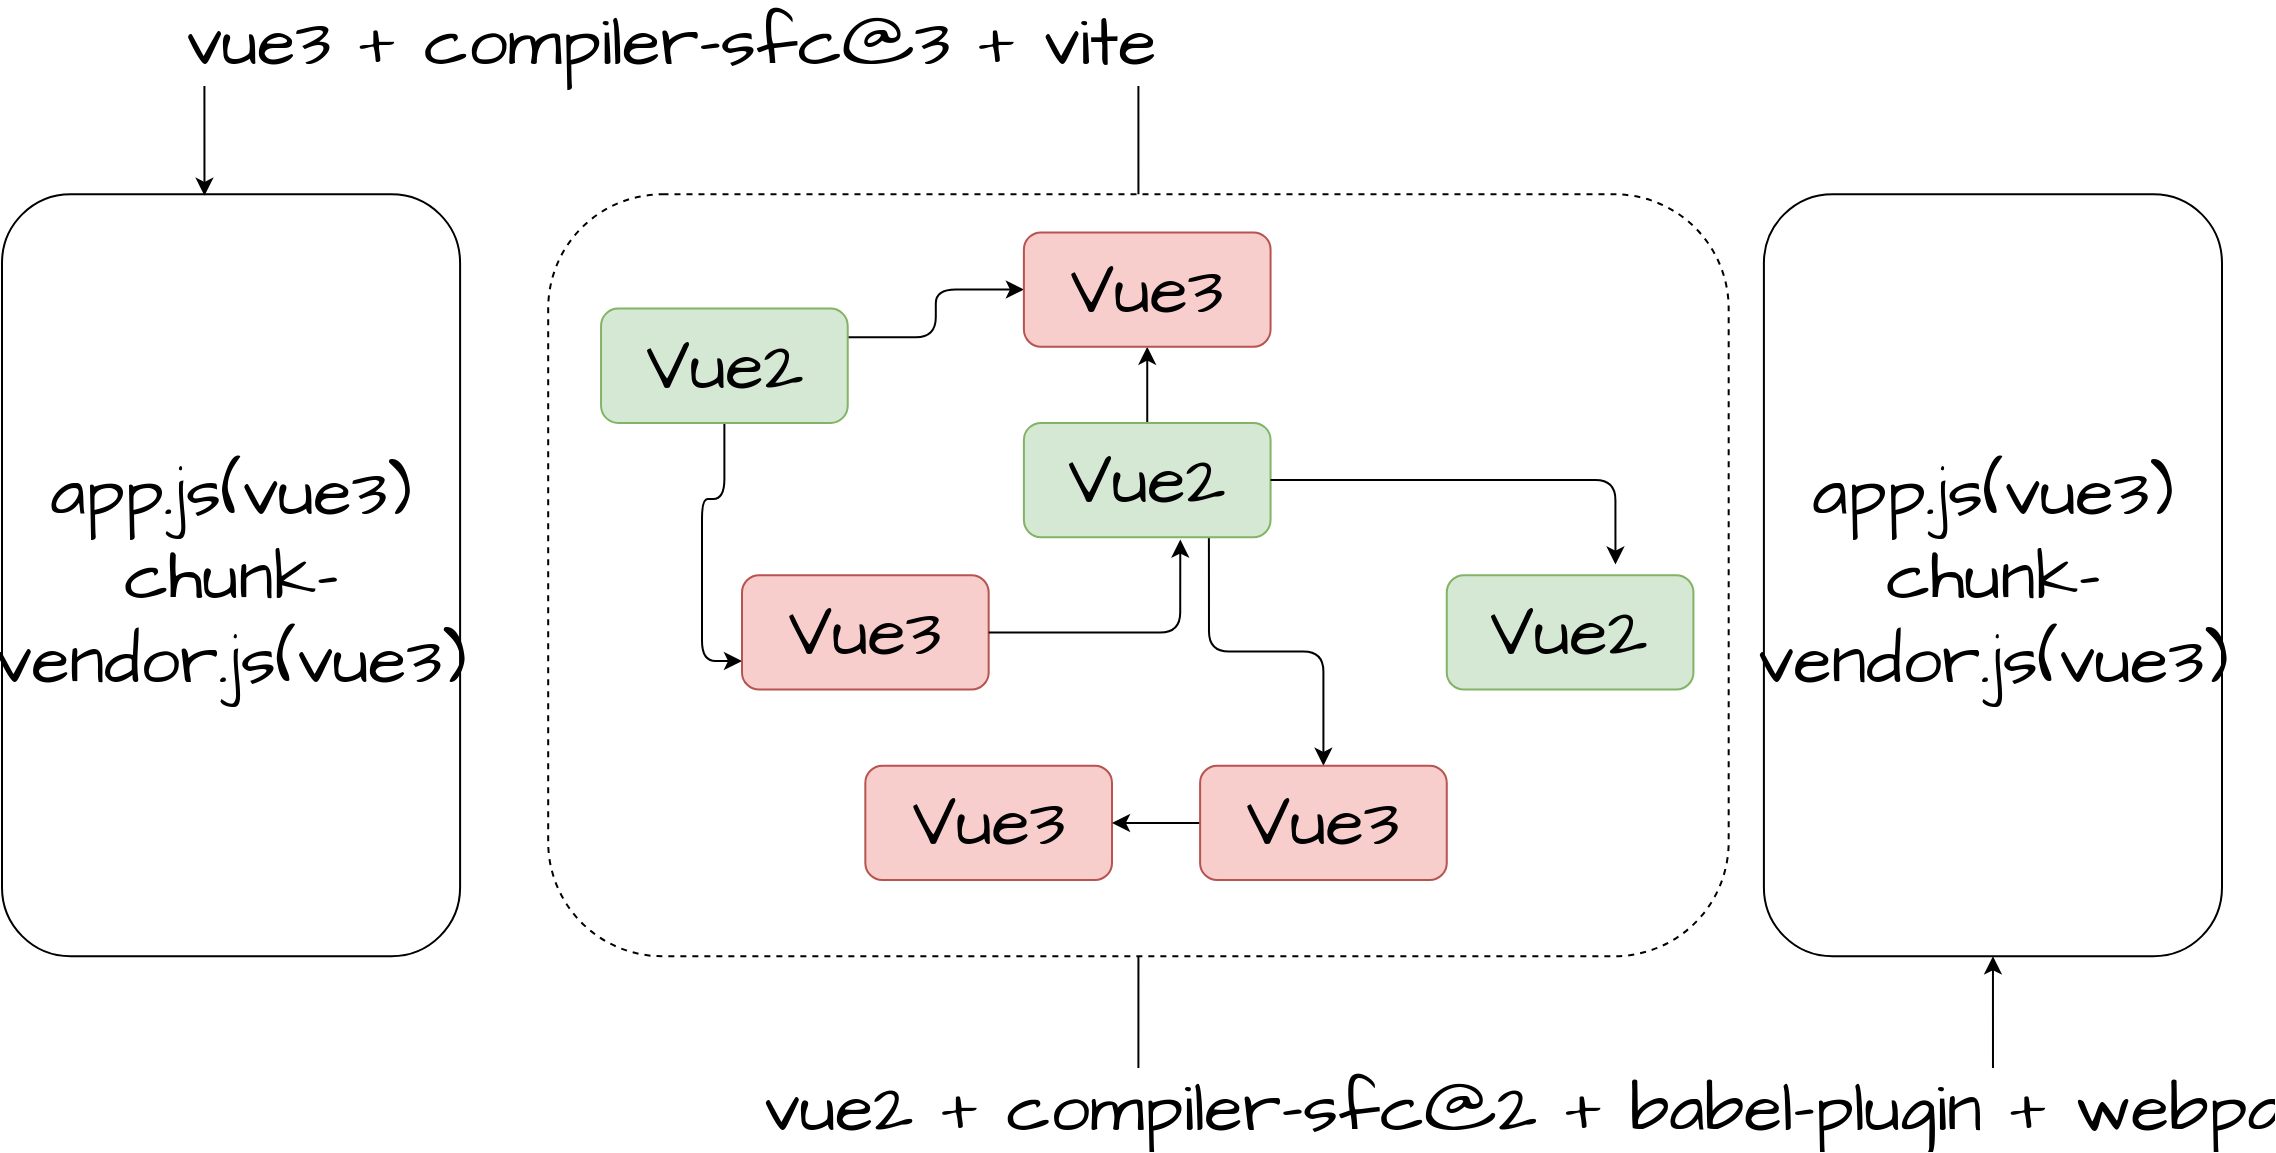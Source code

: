 <mxfile version="24.7.1" type="github">
  <diagram name="Page-1" id="tIT3lxqZCbNC8wh3ZMl7">
    <mxGraphModel dx="1972" dy="755" grid="1" gridSize="10" guides="1" tooltips="1" connect="1" arrows="1" fold="1" page="1" pageScale="1" pageWidth="850" pageHeight="1100" math="0" shadow="0">
      <root>
        <mxCell id="0" />
        <mxCell id="1" parent="0" />
        <mxCell id="KKB58c9M0Bm6UOEr59l9-27" value="vue2 + compiler-sfc@2 + babel-plugin + webpack" style="edgeStyle=orthogonalEdgeStyle;rounded=1;hachureGap=4;orthogonalLoop=1;jettySize=auto;html=1;exitX=0.5;exitY=1;exitDx=0;exitDy=0;entryX=0.5;entryY=1;entryDx=0;entryDy=0;fontFamily=Architects Daughter;fontSource=https%3A%2F%2Ffonts.googleapis.com%2Fcss%3Ffamily%3DArchitects%2BDaughter;fontSize=35;" parent="1" source="KKB58c9M0Bm6UOEr59l9-19" target="KKB58c9M0Bm6UOEr59l9-25" edge="1">
          <mxGeometry x="0.003" relative="1" as="geometry">
            <Array as="points">
              <mxPoint x="199.095" y="595.33" />
              <mxPoint x="625.476" y="595.33" />
            </Array>
            <mxPoint as="offset" />
          </mxGeometry>
        </mxCell>
        <mxCell id="KKB58c9M0Bm6UOEr59l9-19" value="" style="rounded=1;whiteSpace=wrap;html=1;hachureGap=4;fontFamily=Architects Daughter;fontSource=https%3A%2F%2Ffonts.googleapis.com%2Fcss%3Ffamily%3DArchitects%2BDaughter;dashed=1;fontSize=35;" parent="1" vertex="1">
          <mxGeometry x="-96.905" y="138.147" width="590.238" height="380.986" as="geometry" />
        </mxCell>
        <mxCell id="KKB58c9M0Bm6UOEr59l9-3" value="Vue2" style="rounded=1;whiteSpace=wrap;html=1;hachureGap=4;fontFamily=Architects Daughter;fontSource=https%3A%2F%2Ffonts.googleapis.com%2Fcss%3Ffamily%3DArchitects%2BDaughter;fillColor=#d5e8d4;strokeColor=#82b366;fontSize=35;" parent="1" vertex="1">
          <mxGeometry x="352.381" y="328.64" width="123.333" height="57.148" as="geometry" />
        </mxCell>
        <mxCell id="KKB58c9M0Bm6UOEr59l9-12" style="edgeStyle=orthogonalEdgeStyle;rounded=1;hachureGap=4;orthogonalLoop=1;jettySize=auto;html=1;exitX=1;exitY=0.25;exitDx=0;exitDy=0;fontFamily=Architects Daughter;fontSource=https%3A%2F%2Ffonts.googleapis.com%2Fcss%3Ffamily%3DArchitects%2BDaughter;fontSize=35;" parent="1" source="KKB58c9M0Bm6UOEr59l9-6" target="KKB58c9M0Bm6UOEr59l9-8" edge="1">
          <mxGeometry relative="1" as="geometry" />
        </mxCell>
        <mxCell id="KKB58c9M0Bm6UOEr59l9-14" style="edgeStyle=orthogonalEdgeStyle;rounded=1;hachureGap=4;orthogonalLoop=1;jettySize=auto;html=1;exitX=0.5;exitY=1;exitDx=0;exitDy=0;entryX=0;entryY=0.75;entryDx=0;entryDy=0;fontFamily=Architects Daughter;fontSource=https%3A%2F%2Ffonts.googleapis.com%2Fcss%3Ffamily%3DArchitects%2BDaughter;fontSize=35;" parent="1" source="KKB58c9M0Bm6UOEr59l9-6" target="KKB58c9M0Bm6UOEr59l9-9" edge="1">
          <mxGeometry relative="1" as="geometry" />
        </mxCell>
        <mxCell id="KKB58c9M0Bm6UOEr59l9-6" value="Vue2" style="rounded=1;whiteSpace=wrap;html=1;hachureGap=4;fontFamily=Architects Daughter;fontSource=https%3A%2F%2Ffonts.googleapis.com%2Fcss%3Ffamily%3DArchitects%2BDaughter;fillColor=#d5e8d4;strokeColor=#82b366;fontSize=35;" parent="1" vertex="1">
          <mxGeometry x="-70.476" y="195.295" width="123.333" height="57.148" as="geometry" />
        </mxCell>
        <mxCell id="KKB58c9M0Bm6UOEr59l9-13" style="edgeStyle=orthogonalEdgeStyle;rounded=1;hachureGap=4;orthogonalLoop=1;jettySize=auto;html=1;exitX=0.5;exitY=0;exitDx=0;exitDy=0;entryX=0.5;entryY=1;entryDx=0;entryDy=0;fontFamily=Architects Daughter;fontSource=https%3A%2F%2Ffonts.googleapis.com%2Fcss%3Ffamily%3DArchitects%2BDaughter;fontSize=35;" parent="1" source="KKB58c9M0Bm6UOEr59l9-7" target="KKB58c9M0Bm6UOEr59l9-8" edge="1">
          <mxGeometry relative="1" as="geometry" />
        </mxCell>
        <mxCell id="KKB58c9M0Bm6UOEr59l9-17" style="edgeStyle=orthogonalEdgeStyle;rounded=1;hachureGap=4;orthogonalLoop=1;jettySize=auto;html=1;exitX=0.75;exitY=1;exitDx=0;exitDy=0;entryX=0.5;entryY=0;entryDx=0;entryDy=0;fontFamily=Architects Daughter;fontSource=https%3A%2F%2Ffonts.googleapis.com%2Fcss%3Ffamily%3DArchitects%2BDaughter;fontSize=35;" parent="1" source="KKB58c9M0Bm6UOEr59l9-7" target="KKB58c9M0Bm6UOEr59l9-11" edge="1">
          <mxGeometry relative="1" as="geometry" />
        </mxCell>
        <mxCell id="KKB58c9M0Bm6UOEr59l9-7" value="Vue2" style="rounded=1;whiteSpace=wrap;html=1;hachureGap=4;fontFamily=Architects Daughter;fontSource=https%3A%2F%2Ffonts.googleapis.com%2Fcss%3Ffamily%3DArchitects%2BDaughter;fillColor=#d5e8d4;strokeColor=#82b366;fontSize=35;" parent="1" vertex="1">
          <mxGeometry x="140.952" y="252.443" width="123.333" height="57.148" as="geometry" />
        </mxCell>
        <mxCell id="KKB58c9M0Bm6UOEr59l9-8" value="Vue3" style="rounded=1;whiteSpace=wrap;html=1;hachureGap=4;fontFamily=Architects Daughter;fontSource=https%3A%2F%2Ffonts.googleapis.com%2Fcss%3Ffamily%3DArchitects%2BDaughter;fillColor=#f8cecc;strokeColor=#b85450;fontSize=35;" parent="1" vertex="1">
          <mxGeometry x="140.952" y="157.196" width="123.333" height="57.148" as="geometry" />
        </mxCell>
        <mxCell id="KKB58c9M0Bm6UOEr59l9-9" value="Vue3" style="rounded=1;whiteSpace=wrap;html=1;hachureGap=4;fontFamily=Architects Daughter;fontSource=https%3A%2F%2Ffonts.googleapis.com%2Fcss%3Ffamily%3DArchitects%2BDaughter;fillColor=#f8cecc;strokeColor=#b85450;fontSize=35;" parent="1" vertex="1">
          <mxGeometry y="328.64" width="123.333" height="57.148" as="geometry" />
        </mxCell>
        <mxCell id="KKB58c9M0Bm6UOEr59l9-10" value="Vue3" style="rounded=1;whiteSpace=wrap;html=1;hachureGap=4;fontFamily=Architects Daughter;fontSource=https%3A%2F%2Ffonts.googleapis.com%2Fcss%3Ffamily%3DArchitects%2BDaughter;fillColor=#f8cecc;strokeColor=#b85450;fontSize=35;" parent="1" vertex="1">
          <mxGeometry x="61.667" y="423.886" width="123.333" height="57.148" as="geometry" />
        </mxCell>
        <mxCell id="KKB58c9M0Bm6UOEr59l9-18" style="edgeStyle=orthogonalEdgeStyle;rounded=1;hachureGap=4;orthogonalLoop=1;jettySize=auto;html=1;exitX=0;exitY=0.5;exitDx=0;exitDy=0;entryX=1;entryY=0.5;entryDx=0;entryDy=0;fontFamily=Architects Daughter;fontSource=https%3A%2F%2Ffonts.googleapis.com%2Fcss%3Ffamily%3DArchitects%2BDaughter;fontSize=35;" parent="1" source="KKB58c9M0Bm6UOEr59l9-11" target="KKB58c9M0Bm6UOEr59l9-10" edge="1">
          <mxGeometry relative="1" as="geometry" />
        </mxCell>
        <mxCell id="KKB58c9M0Bm6UOEr59l9-11" value="Vue3" style="rounded=1;whiteSpace=wrap;html=1;hachureGap=4;fontFamily=Architects Daughter;fontSource=https%3A%2F%2Ffonts.googleapis.com%2Fcss%3Ffamily%3DArchitects%2BDaughter;fillColor=#f8cecc;strokeColor=#b85450;fontSize=35;" parent="1" vertex="1">
          <mxGeometry x="229.048" y="423.886" width="123.333" height="57.148" as="geometry" />
        </mxCell>
        <mxCell id="KKB58c9M0Bm6UOEr59l9-15" style="edgeStyle=orthogonalEdgeStyle;rounded=1;hachureGap=4;orthogonalLoop=1;jettySize=auto;html=1;exitX=1;exitY=0.5;exitDx=0;exitDy=0;entryX=0.634;entryY=1.021;entryDx=0;entryDy=0;entryPerimeter=0;fontFamily=Architects Daughter;fontSource=https%3A%2F%2Ffonts.googleapis.com%2Fcss%3Ffamily%3DArchitects%2BDaughter;fontSize=35;" parent="1" source="KKB58c9M0Bm6UOEr59l9-9" target="KKB58c9M0Bm6UOEr59l9-7" edge="1">
          <mxGeometry relative="1" as="geometry" />
        </mxCell>
        <mxCell id="KKB58c9M0Bm6UOEr59l9-16" style="edgeStyle=orthogonalEdgeStyle;rounded=1;hachureGap=4;orthogonalLoop=1;jettySize=auto;html=1;exitX=1;exitY=0.5;exitDx=0;exitDy=0;entryX=0.684;entryY=-0.094;entryDx=0;entryDy=0;entryPerimeter=0;fontFamily=Architects Daughter;fontSource=https%3A%2F%2Ffonts.googleapis.com%2Fcss%3Ffamily%3DArchitects%2BDaughter;fontSize=35;" parent="1" source="KKB58c9M0Bm6UOEr59l9-7" target="KKB58c9M0Bm6UOEr59l9-3" edge="1">
          <mxGeometry relative="1" as="geometry" />
        </mxCell>
        <mxCell id="KKB58c9M0Bm6UOEr59l9-20" value="app.js(vue3)&lt;div style=&quot;font-size: 35px;&quot;&gt;chunk-vendor.js(vue3)&lt;/div&gt;" style="rounded=1;whiteSpace=wrap;html=1;hachureGap=4;fontFamily=Architects Daughter;fontSource=https%3A%2F%2Ffonts.googleapis.com%2Fcss%3Ffamily%3DArchitects%2BDaughter;fontSize=35;" parent="1" vertex="1">
          <mxGeometry x="-370" y="138.147" width="229.048" height="380.986" as="geometry" />
        </mxCell>
        <mxCell id="KKB58c9M0Bm6UOEr59l9-25" value="app.js(vue3)&lt;div style=&quot;font-size: 35px;&quot;&gt;chunk-vendor.js(vue3)&lt;/div&gt;" style="rounded=1;whiteSpace=wrap;html=1;hachureGap=4;fontFamily=Architects Daughter;fontSource=https%3A%2F%2Ffonts.googleapis.com%2Fcss%3Ffamily%3DArchitects%2BDaughter;fontSize=35;" parent="1" vertex="1">
          <mxGeometry x="510.952" y="138.147" width="229.048" height="380.986" as="geometry" />
        </mxCell>
        <mxCell id="KKB58c9M0Bm6UOEr59l9-26" value="vue3 + compiler-sfc@3 + vite" style="edgeStyle=orthogonalEdgeStyle;rounded=1;hachureGap=4;orthogonalLoop=1;jettySize=auto;html=1;exitX=0.5;exitY=0;exitDx=0;exitDy=0;entryX=0.442;entryY=0.002;entryDx=0;entryDy=0;entryPerimeter=0;fontFamily=Architects Daughter;fontSource=https%3A%2F%2Ffonts.googleapis.com%2Fcss%3Ffamily%3DArchitects%2BDaughter;fontSize=35;" parent="1" source="KKB58c9M0Bm6UOEr59l9-19" target="KKB58c9M0Bm6UOEr59l9-20" edge="1">
          <mxGeometry x="-0.001" relative="1" as="geometry">
            <Array as="points">
              <mxPoint x="199.095" y="61.95" />
              <mxPoint x="-267.81" y="61.95" />
            </Array>
            <mxPoint as="offset" />
          </mxGeometry>
        </mxCell>
      </root>
    </mxGraphModel>
  </diagram>
</mxfile>
